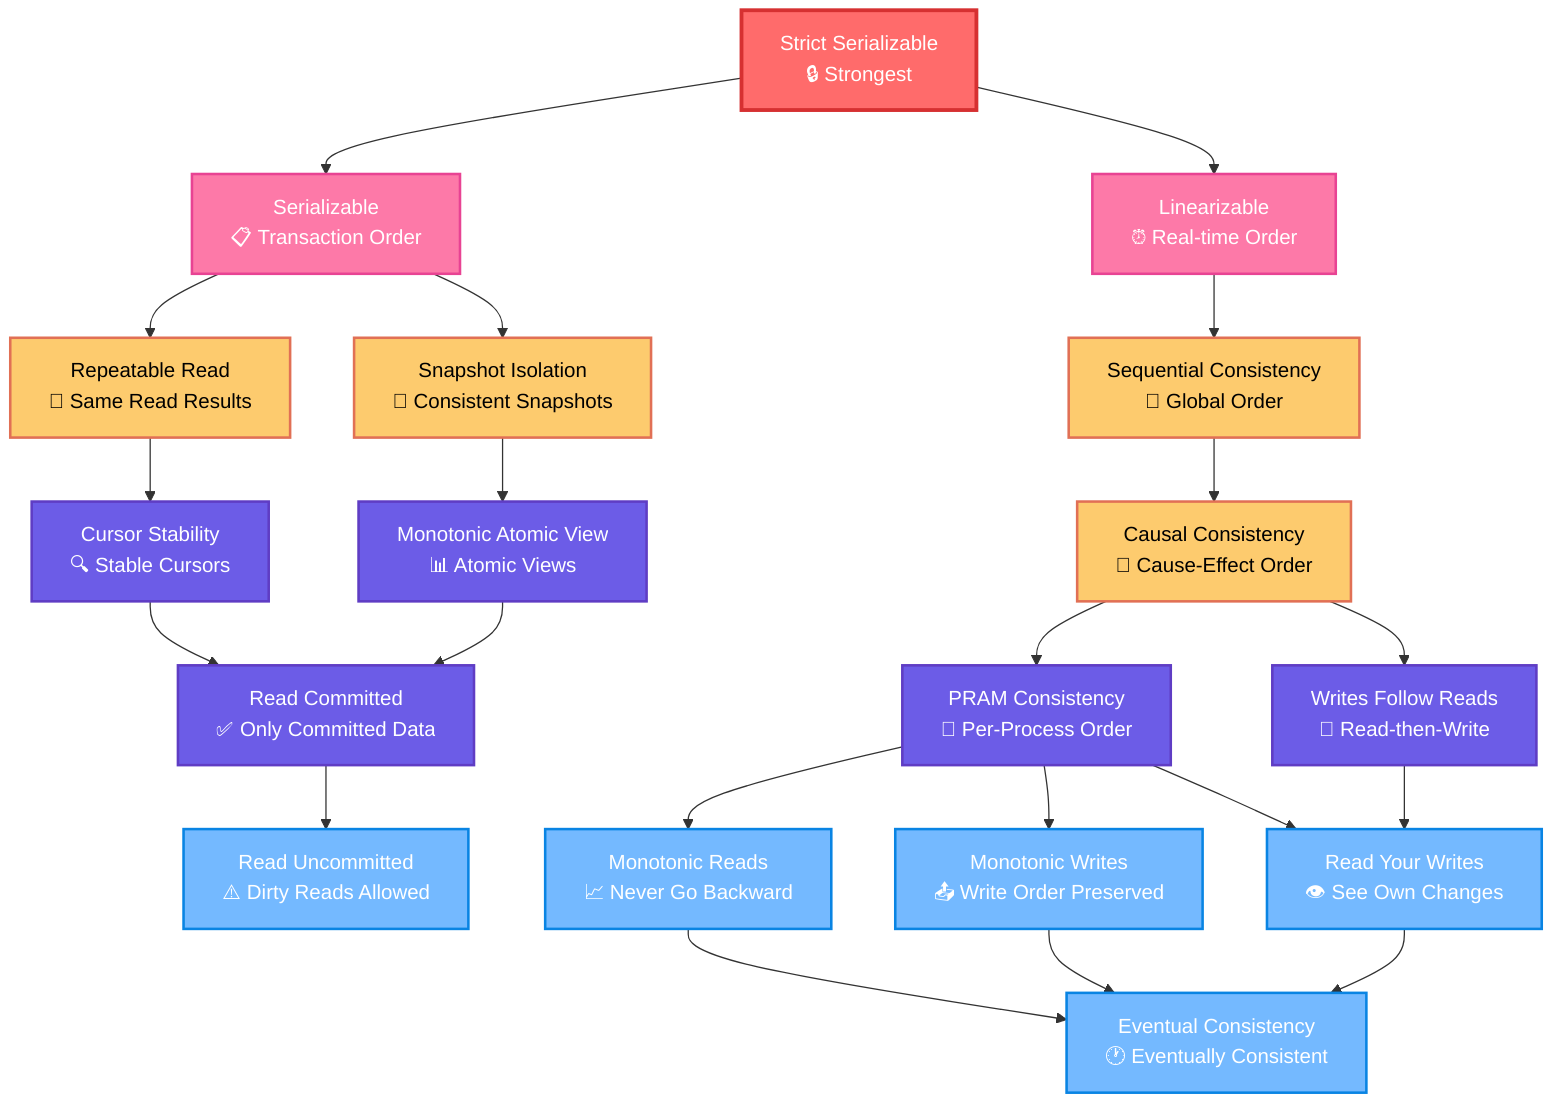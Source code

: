 graph TD
    SS[Strict Serializable<br/>🔒 Strongest] --> S[Serializable<br/>📋 Transaction Order]
    SS --> L[Linearizable<br/>⏰ Real-time Order]
    
    S --> RR[Repeatable Read<br/>📖 Same Read Results]
    S --> SI[Snapshot Isolation<br/>📸 Consistent Snapshots]
    
    RR --> CS[Cursor Stability<br/>🔍 Stable Cursors]
    SI --> MAV[Monotonic Atomic View<br/>📊 Atomic Views]
    
    CS --> RC[Read Committed<br/>✅ Only Committed Data]
    MAV --> RC
    
    RC --> RU[Read Uncommitted<br/>⚠️ Dirty Reads Allowed]
    
    L --> SEQ[Sequential Consistency<br/>🔄 Global Order]
    SEQ --> CAUSAL[Causal Consistency<br/>🔗 Cause-Effect Order]
    
    CAUSAL --> WFR[Writes Follow Reads<br/>📝 Read-then-Write]
    CAUSAL --> PRAM[PRAM Consistency<br/>🚰 Per-Process Order]
    
    PRAM --> MR[Monotonic Reads<br/>📈 Never Go Backward]
    PRAM --> MW[Monotonic Writes<br/>📤 Write Order Preserved]
    PRAM --> RYW[Read Your Writes<br/>👁️ See Own Changes]
    
    MR --> EC[Eventual Consistency<br/>🕐 Eventually Consistent]
    MW --> EC
    RYW --> EC
    WFR --> RYW
    
    %% Styling
    classDef strongest fill:#ff6b6b,stroke:#d63031,stroke-width:3px,color:#fff
    classDef strong fill:#fd79a8,stroke:#e84393,stroke-width:2px,color:#fff
    classDef medium fill:#fdcb6e,stroke:#e17055,stroke-width:2px,color:#000
    classDef weak fill:#6c5ce7,stroke:#5f3dc4,stroke-width:2px,color:#fff
    classDef weakest fill:#74b9ff,stroke:#0984e3,stroke-width:2px,color:#fff
    
    class SS strongest
    class S,L strong
    class RR,SI,SEQ,CAUSAL medium
    class CS,MAV,RC,WFR,PRAM weak
    class MR,MW,RYW,RU,EC weakest